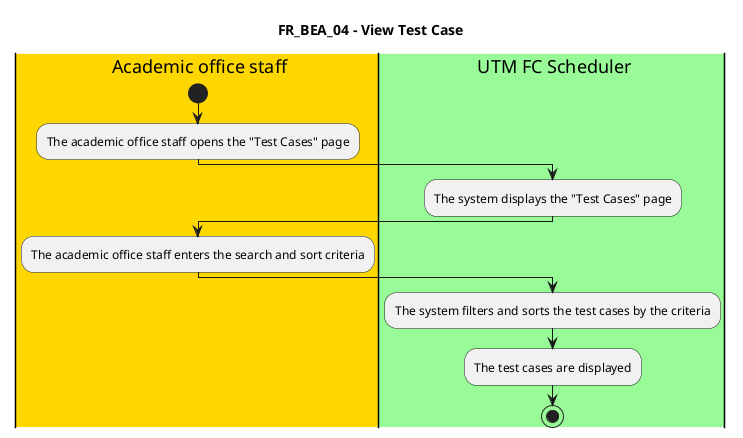 @startuml FR_BEA_04
title FR_BEA_04 - View Test Case


|#gold|eu| Academic office staff
|#palegreen|sys| UTM FC Scheduler

|eu|
start
:The academic office staff opens the "Test Cases" page;

|sys|
:The system displays the "Test Cases" page;

|eu|
:The academic office staff enters the search and sort criteria;

|sys|
:The system filters and sorts the test cases by the criteria;
:The test cases are displayed;

stop

@enduml
